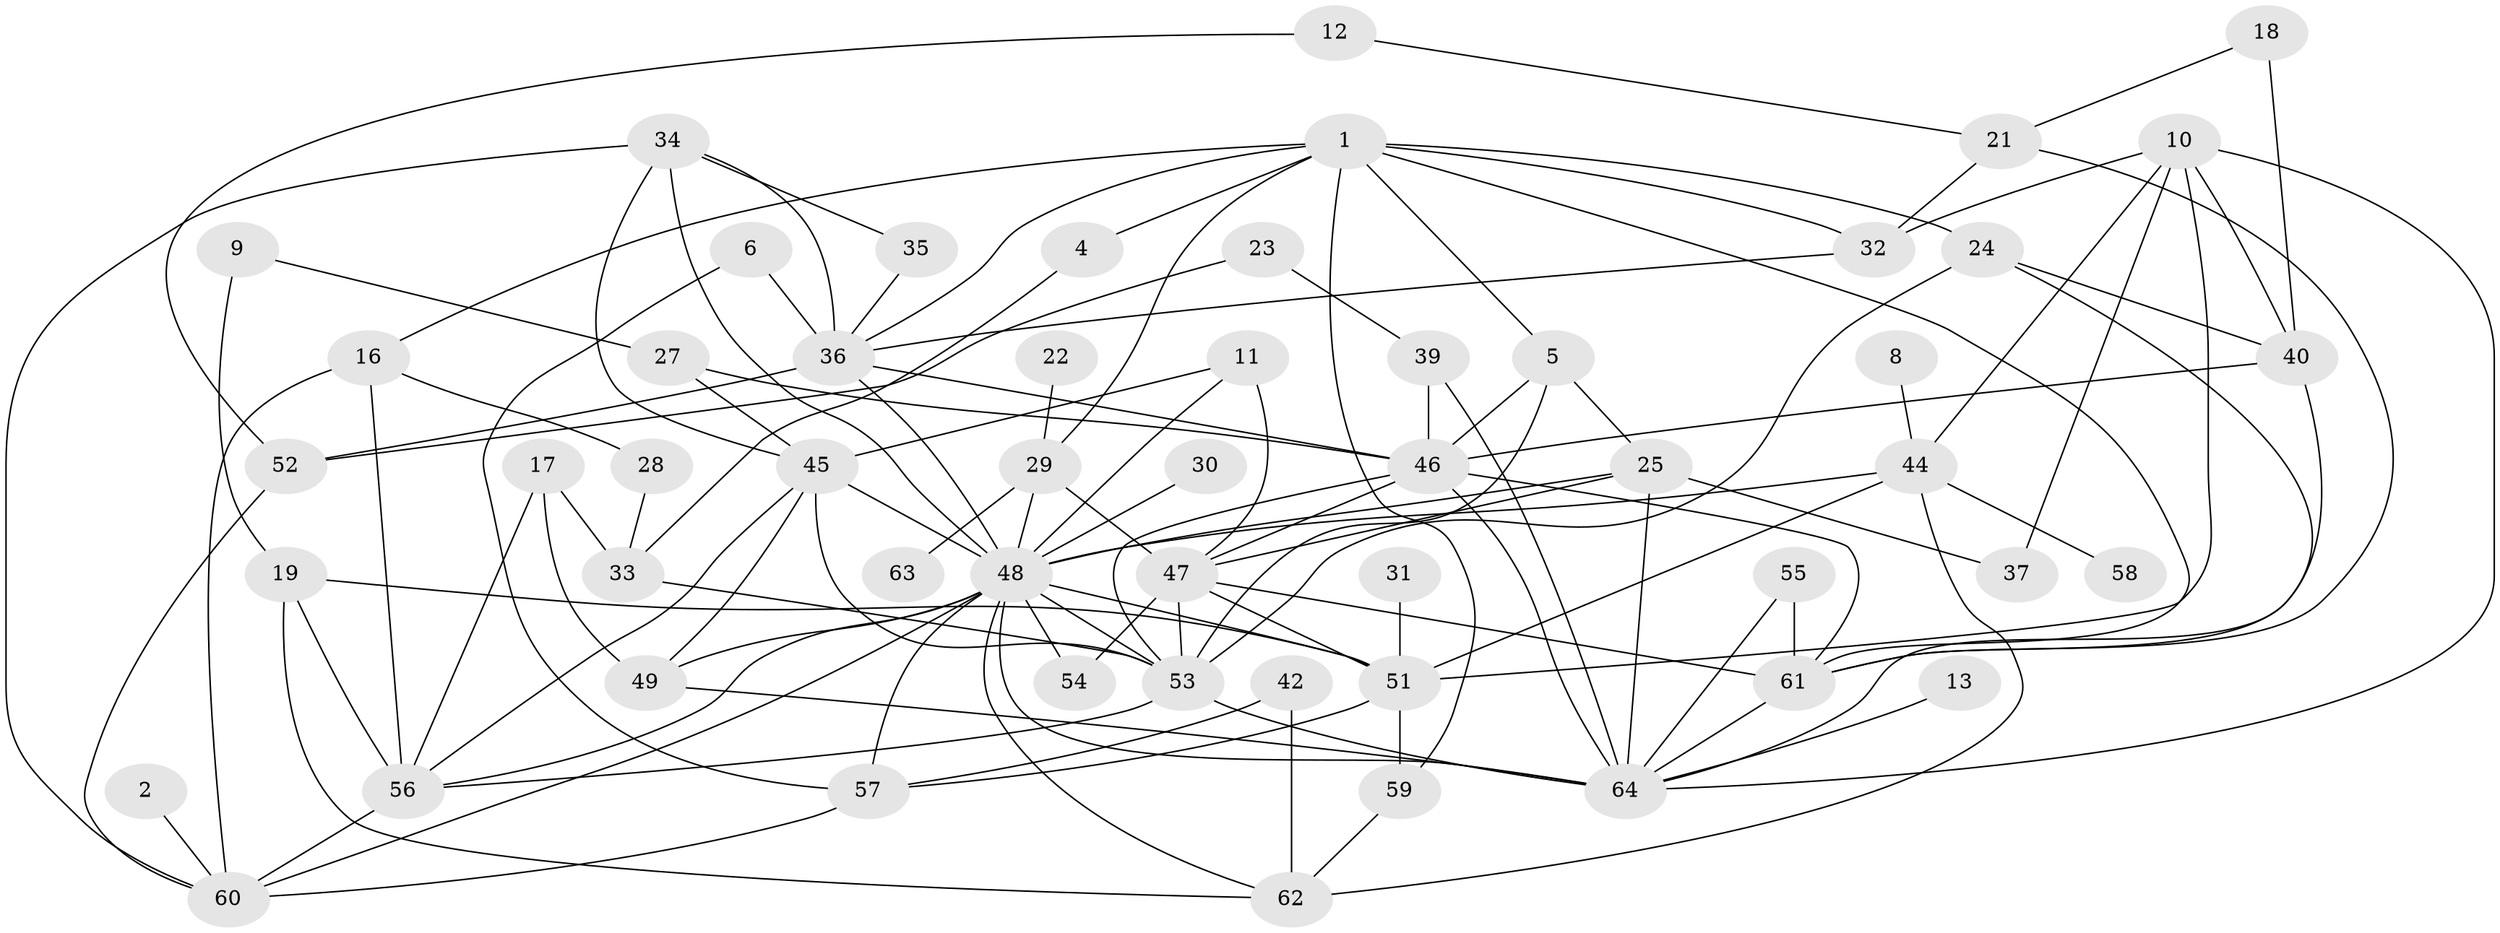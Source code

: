 // original degree distribution, {5: 0.078125, 8: 0.0234375, 3: 0.234375, 2: 0.234375, 1: 0.125, 4: 0.1796875, 6: 0.03125, 7: 0.015625, 0: 0.078125}
// Generated by graph-tools (version 1.1) at 2025/49/03/09/25 03:49:13]
// undirected, 54 vertices, 116 edges
graph export_dot {
graph [start="1"]
  node [color=gray90,style=filled];
  1;
  2;
  4;
  5;
  6;
  8;
  9;
  10;
  11;
  12;
  13;
  16;
  17;
  18;
  19;
  21;
  22;
  23;
  24;
  25;
  27;
  28;
  29;
  30;
  31;
  32;
  33;
  34;
  35;
  36;
  37;
  39;
  40;
  42;
  44;
  45;
  46;
  47;
  48;
  49;
  51;
  52;
  53;
  54;
  55;
  56;
  57;
  58;
  59;
  60;
  61;
  62;
  63;
  64;
  1 -- 4 [weight=1.0];
  1 -- 5 [weight=1.0];
  1 -- 16 [weight=1.0];
  1 -- 24 [weight=1.0];
  1 -- 29 [weight=1.0];
  1 -- 32 [weight=1.0];
  1 -- 36 [weight=1.0];
  1 -- 59 [weight=1.0];
  1 -- 61 [weight=1.0];
  2 -- 60 [weight=1.0];
  4 -- 33 [weight=1.0];
  5 -- 25 [weight=1.0];
  5 -- 46 [weight=1.0];
  5 -- 53 [weight=1.0];
  6 -- 36 [weight=1.0];
  6 -- 57 [weight=1.0];
  8 -- 44 [weight=1.0];
  9 -- 19 [weight=1.0];
  9 -- 27 [weight=1.0];
  10 -- 32 [weight=1.0];
  10 -- 37 [weight=1.0];
  10 -- 40 [weight=1.0];
  10 -- 44 [weight=1.0];
  10 -- 51 [weight=1.0];
  10 -- 64 [weight=1.0];
  11 -- 45 [weight=1.0];
  11 -- 47 [weight=1.0];
  11 -- 48 [weight=1.0];
  12 -- 21 [weight=1.0];
  12 -- 52 [weight=1.0];
  13 -- 64 [weight=1.0];
  16 -- 28 [weight=1.0];
  16 -- 56 [weight=1.0];
  16 -- 60 [weight=1.0];
  17 -- 33 [weight=1.0];
  17 -- 49 [weight=1.0];
  17 -- 56 [weight=1.0];
  18 -- 21 [weight=1.0];
  18 -- 40 [weight=1.0];
  19 -- 51 [weight=1.0];
  19 -- 56 [weight=2.0];
  19 -- 62 [weight=1.0];
  21 -- 32 [weight=1.0];
  21 -- 61 [weight=1.0];
  22 -- 29 [weight=1.0];
  23 -- 39 [weight=1.0];
  23 -- 52 [weight=1.0];
  24 -- 40 [weight=1.0];
  24 -- 53 [weight=1.0];
  24 -- 64 [weight=1.0];
  25 -- 37 [weight=1.0];
  25 -- 47 [weight=1.0];
  25 -- 48 [weight=1.0];
  25 -- 64 [weight=1.0];
  27 -- 45 [weight=1.0];
  27 -- 46 [weight=1.0];
  28 -- 33 [weight=1.0];
  29 -- 47 [weight=1.0];
  29 -- 48 [weight=1.0];
  29 -- 63 [weight=1.0];
  30 -- 48 [weight=1.0];
  31 -- 51 [weight=1.0];
  32 -- 36 [weight=1.0];
  33 -- 53 [weight=1.0];
  34 -- 35 [weight=1.0];
  34 -- 36 [weight=1.0];
  34 -- 45 [weight=1.0];
  34 -- 48 [weight=1.0];
  34 -- 60 [weight=1.0];
  35 -- 36 [weight=1.0];
  36 -- 46 [weight=1.0];
  36 -- 48 [weight=1.0];
  36 -- 52 [weight=1.0];
  39 -- 46 [weight=1.0];
  39 -- 64 [weight=1.0];
  40 -- 46 [weight=1.0];
  40 -- 61 [weight=1.0];
  42 -- 57 [weight=1.0];
  42 -- 62 [weight=1.0];
  44 -- 48 [weight=1.0];
  44 -- 51 [weight=1.0];
  44 -- 58 [weight=1.0];
  44 -- 62 [weight=1.0];
  45 -- 48 [weight=1.0];
  45 -- 49 [weight=1.0];
  45 -- 53 [weight=1.0];
  45 -- 56 [weight=1.0];
  46 -- 47 [weight=1.0];
  46 -- 53 [weight=1.0];
  46 -- 61 [weight=1.0];
  46 -- 64 [weight=1.0];
  47 -- 51 [weight=1.0];
  47 -- 53 [weight=1.0];
  47 -- 54 [weight=1.0];
  47 -- 61 [weight=1.0];
  48 -- 49 [weight=1.0];
  48 -- 51 [weight=1.0];
  48 -- 53 [weight=1.0];
  48 -- 54 [weight=2.0];
  48 -- 56 [weight=1.0];
  48 -- 57 [weight=1.0];
  48 -- 60 [weight=1.0];
  48 -- 62 [weight=1.0];
  48 -- 64 [weight=1.0];
  49 -- 64 [weight=1.0];
  51 -- 57 [weight=1.0];
  51 -- 59 [weight=1.0];
  52 -- 60 [weight=1.0];
  53 -- 56 [weight=1.0];
  53 -- 64 [weight=2.0];
  55 -- 61 [weight=1.0];
  55 -- 64 [weight=1.0];
  56 -- 60 [weight=1.0];
  57 -- 60 [weight=1.0];
  59 -- 62 [weight=1.0];
  61 -- 64 [weight=1.0];
}
